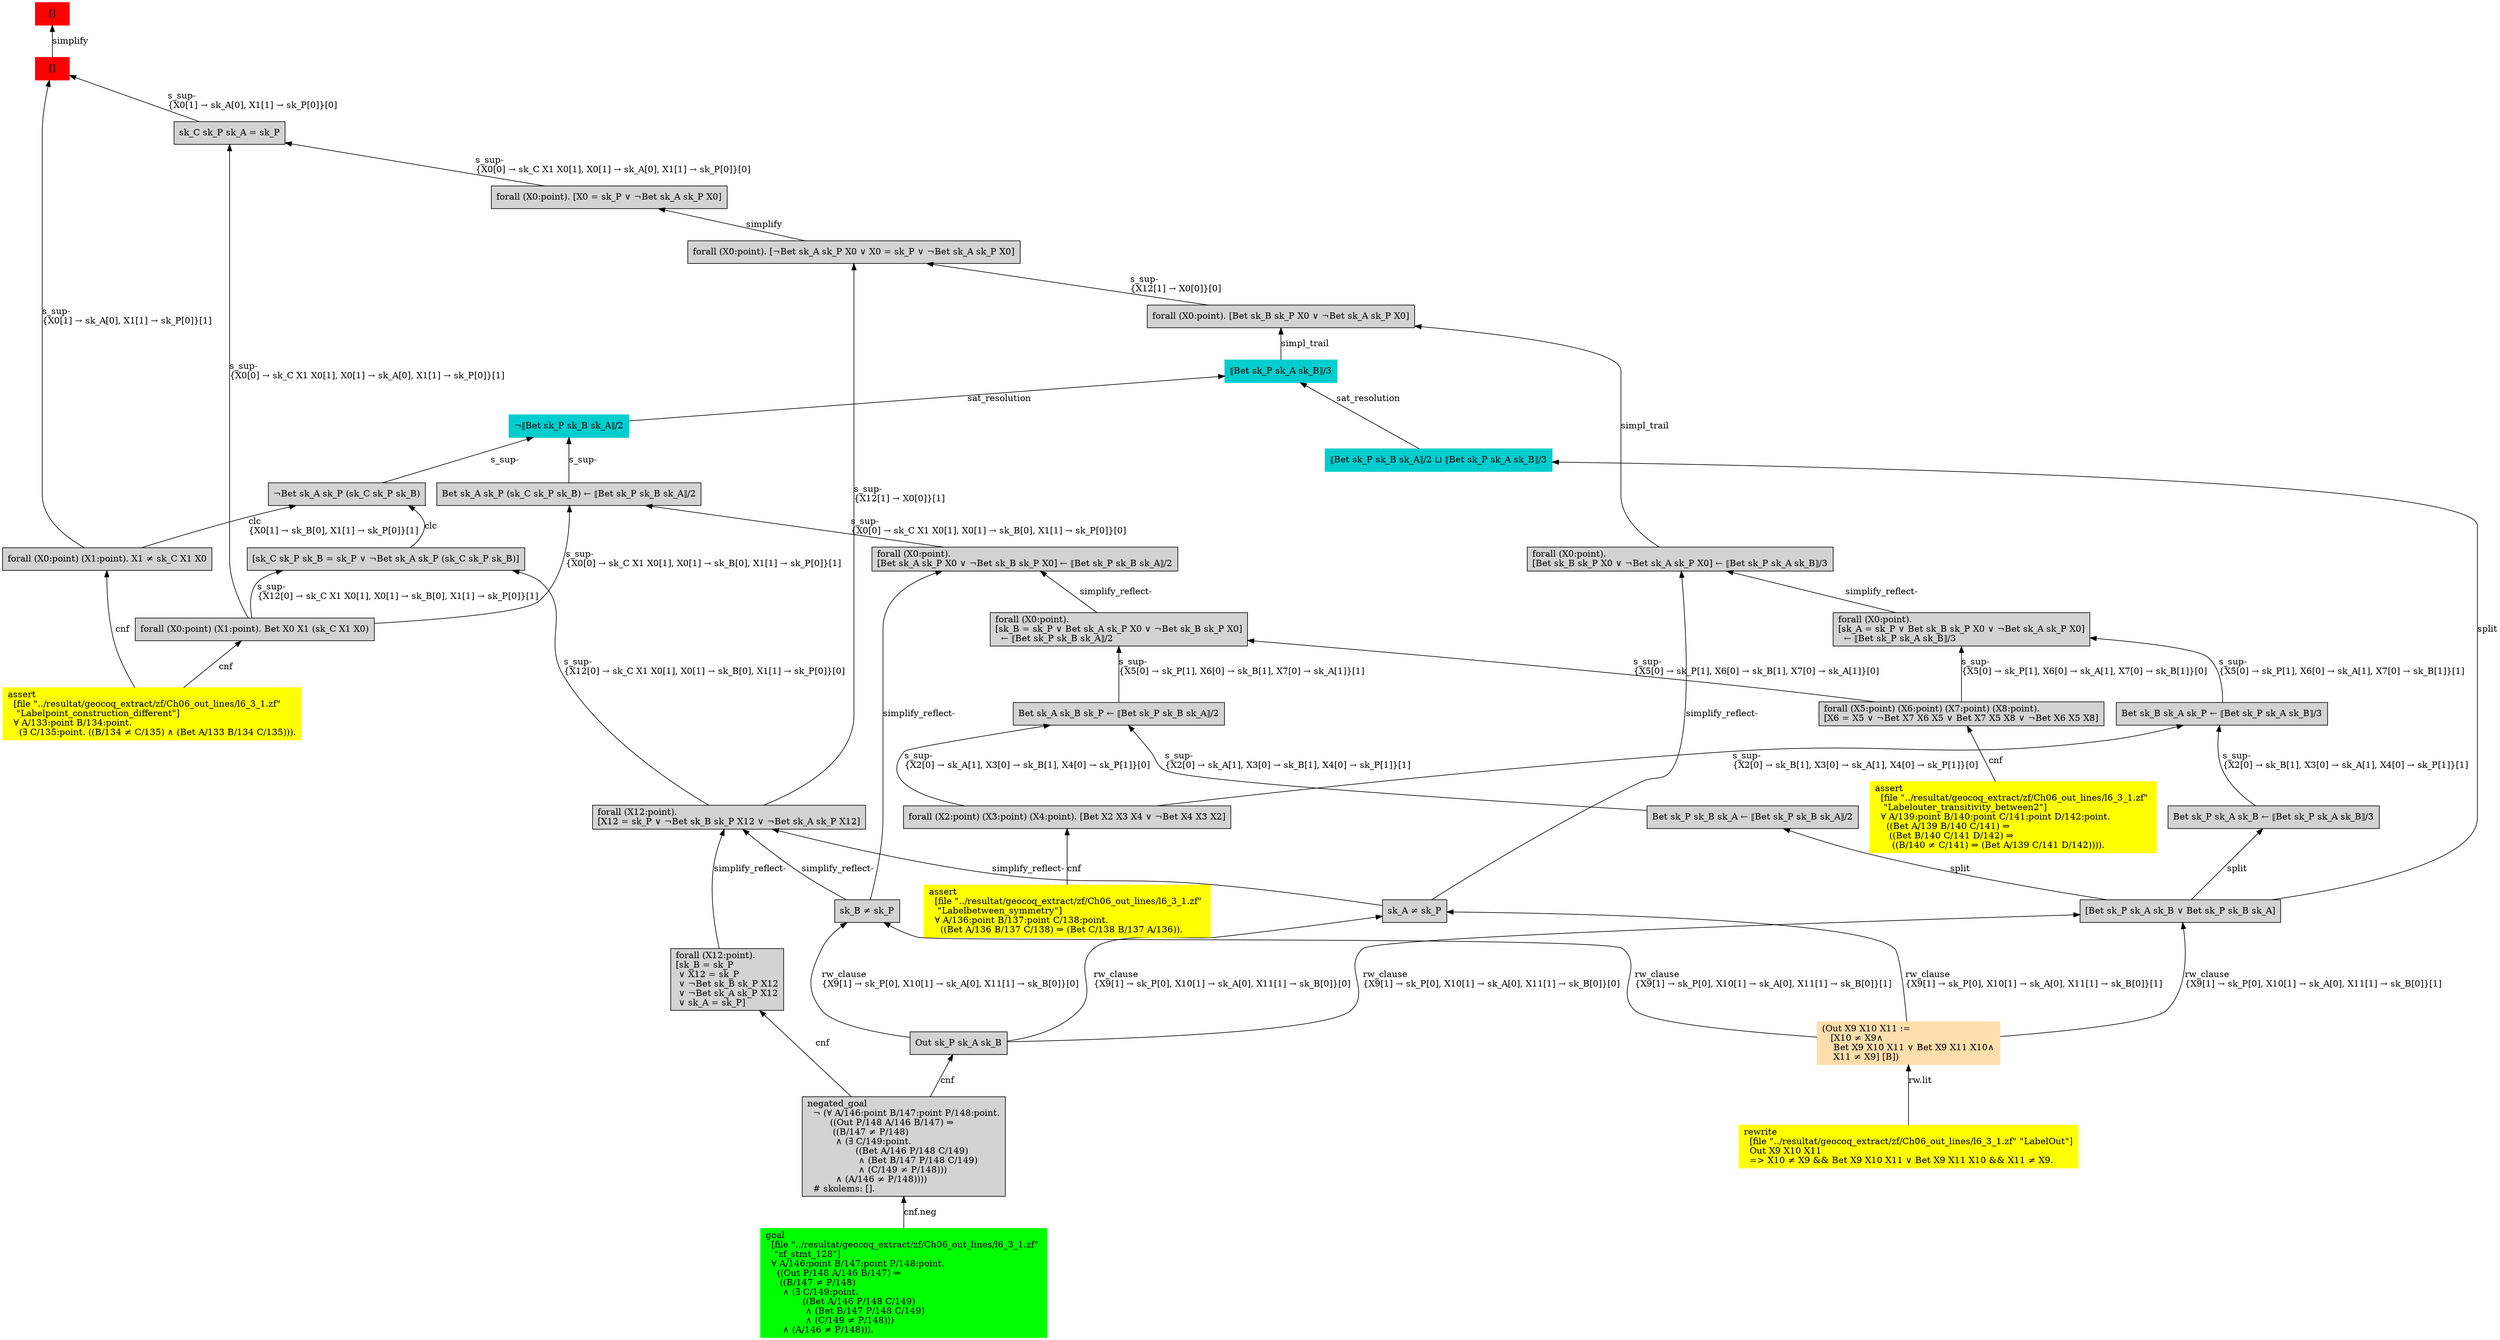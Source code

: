 digraph "unsat_graph" {
  vertex_0 [color=red, label="[]", shape=box, style=filled];
  vertex_0 -> vertex_1 [label="simplify", dir="back"];
  vertex_1 [color=red, label="[]", shape=box, style=filled];
  vertex_1 -> vertex_2 [label="s_sup-\l\{X0[1] → sk_A[0], X1[1] → sk_P[0]\}[1]\l", dir="back"];
  vertex_2 [shape=box, label="forall (X0:point) (X1:point). X1 ≠ sk_C X1 X0\l", style=filled];
  vertex_2 -> vertex_3 [label="cnf", dir="back"];
  vertex_3 [color=yellow, shape=box, label="assert\l  [file \"../resultat/geocoq_extract/zf/Ch06_out_lines/l6_3_1.zf\" \l   \"Labelpoint_construction_different\"]\l  ∀ A/133:point B/134:point.\l    (∃ C/135:point. ((B/134 ≠ C/135) ∧ (Bet A/133 B/134 C/135))).\l", style=filled];
  vertex_1 -> vertex_4 [label="s_sup-\l\{X0[1] → sk_A[0], X1[1] → sk_P[0]\}[0]\l", dir="back"];
  vertex_4 [shape=box, label="sk_C sk_P sk_A = sk_P\l", style=filled];
  vertex_4 -> vertex_5 [label="s_sup-\l\{X0[0] → sk_C X1 X0[1], X0[1] → sk_A[0], X1[1] → sk_P[0]\}[0]\l", dir="back"];
  vertex_5 [shape=box, label="forall (X0:point). [X0 = sk_P ∨ ¬Bet sk_A sk_P X0]\l", style=filled];
  vertex_5 -> vertex_6 [label="simplify", dir="back"];
  vertex_6 [shape=box, label="forall (X0:point). [¬Bet sk_A sk_P X0 ∨ X0 = sk_P ∨ ¬Bet sk_A sk_P X0]\l", style=filled];
  vertex_6 -> vertex_7 [label="s_sup-\l\{X12[1] → X0[0]\}[1]\l", dir="back"];
  vertex_7 [shape=box, label="forall (X12:point).\l[X12 = sk_P ∨ ¬Bet sk_B sk_P X12 ∨ ¬Bet sk_A sk_P X12]\l", style=filled];
  vertex_7 -> vertex_8 [label="simplify_reflect-", dir="back"];
  vertex_8 [shape=box, label="sk_B ≠ sk_P\l", style=filled];
  vertex_8 -> vertex_9 [label="rw_clause\l\{X9[1] → sk_P[0], X10[1] → sk_A[0], X11[1] → sk_B[0]\}[1]\l", dir="back"];
  vertex_9 [color=navajowhite, shape=box, label="(Out X9 X10 X11 :=\l   [X10 ≠ X9∧\l    Bet X9 X10 X11 ∨ Bet X9 X11 X10∧\l    X11 ≠ X9] [B])\l", style=filled];
  vertex_9 -> vertex_10 [label="rw.lit", dir="back"];
  vertex_10 [color=yellow, shape=box, label="rewrite\l  [file \"../resultat/geocoq_extract/zf/Ch06_out_lines/l6_3_1.zf\" \"LabelOut\"]\l  Out X9 X10 X11\l  =\> X10 ≠ X9 && Bet X9 X10 X11 ∨ Bet X9 X11 X10 && X11 ≠ X9.\l", style=filled];
  vertex_8 -> vertex_11 [label="rw_clause\l\{X9[1] → sk_P[0], X10[1] → sk_A[0], X11[1] → sk_B[0]\}[0]\l", dir="back"];
  vertex_11 [shape=box, label="Out sk_P sk_A sk_B\l", style=filled];
  vertex_11 -> vertex_12 [label="cnf", dir="back"];
  vertex_12 [shape=box, label="negated_goal\l  ¬ (∀ A/146:point B/147:point P/148:point.\l        ((Out P/148 A/146 B/147) ⇒\l         ((B/147 ≠ P/148)\l          ∧ (∃ C/149:point.\l                 ((Bet A/146 P/148 C/149)\l                  ∧ (Bet B/147 P/148 C/149)\l                  ∧ (C/149 ≠ P/148)))\l          ∧ (A/146 ≠ P/148))))\l  # skolems: [].\l", style=filled];
  vertex_12 -> vertex_13 [label="cnf.neg", dir="back"];
  vertex_13 [color=green, shape=box, label="goal\l  [file \"../resultat/geocoq_extract/zf/Ch06_out_lines/l6_3_1.zf\" \l   \"zf_stmt_128\"]\l  ∀ A/146:point B/147:point P/148:point.\l    ((Out P/148 A/146 B/147) ⇒\l     ((B/147 ≠ P/148)\l      ∧ (∃ C/149:point.\l             ((Bet A/146 P/148 C/149)\l              ∧ (Bet B/147 P/148 C/149)\l              ∧ (C/149 ≠ P/148)))\l      ∧ (A/146 ≠ P/148))).\l", style=filled];
  vertex_7 -> vertex_14 [label="simplify_reflect-", dir="back"];
  vertex_14 [shape=box, label="sk_A ≠ sk_P\l", style=filled];
  vertex_14 -> vertex_9 [label="rw_clause\l\{X9[1] → sk_P[0], X10[1] → sk_A[0], X11[1] → sk_B[0]\}[1]\l", dir="back"];
  vertex_14 -> vertex_11 [label="rw_clause\l\{X9[1] → sk_P[0], X10[1] → sk_A[0], X11[1] → sk_B[0]\}[0]\l", dir="back"];
  vertex_7 -> vertex_15 [label="simplify_reflect-", dir="back"];
  vertex_15 [shape=box, label="forall (X12:point).\l[sk_B = sk_P\l ∨ X12 = sk_P\l ∨ ¬Bet sk_B sk_P X12\l ∨ ¬Bet sk_A sk_P X12\l ∨ sk_A = sk_P]\l", style=filled];
  vertex_15 -> vertex_12 [label="cnf", dir="back"];
  vertex_6 -> vertex_16 [label="s_sup-\l\{X12[1] → X0[0]\}[0]\l", dir="back"];
  vertex_16 [shape=box, label="forall (X0:point). [Bet sk_B sk_P X0 ∨ ¬Bet sk_A sk_P X0]\l", style=filled];
  vertex_16 -> vertex_17 [label="simpl_trail", dir="back"];
  vertex_17 [color=cyan3, shape=box, label="⟦Bet sk_P sk_A sk_B⟧/3\l", style=filled];
  vertex_17 -> vertex_18 [label="sat_resolution", dir="back"];
  vertex_18 [color=cyan3, shape=box, label="¬⟦Bet sk_P sk_B sk_A⟧/2\l", style=filled];
  vertex_18 -> vertex_19 [label="s_sup-\l", dir="back"];
  vertex_19 [shape=box, label="¬Bet sk_A sk_P (sk_C sk_P sk_B)\l", style=filled];
  vertex_19 -> vertex_2 [label="clc\l\{X0[1] → sk_B[0], X1[1] → sk_P[0]\}[1]\l", dir="back"];
  vertex_19 -> vertex_20 [label="clc", dir="back"];
  vertex_20 [shape=box, label="[sk_C sk_P sk_B = sk_P ∨ ¬Bet sk_A sk_P (sk_C sk_P sk_B)]\l", style=filled];
  vertex_20 -> vertex_7 [label="s_sup-\l\{X12[0] → sk_C X1 X0[1], X0[1] → sk_B[0], X1[1] → sk_P[0]\}[0]\l", dir="back"];
  vertex_20 -> vertex_21 [label="s_sup-\l\{X12[0] → sk_C X1 X0[1], X0[1] → sk_B[0], X1[1] → sk_P[0]\}[1]\l", dir="back"];
  vertex_21 [shape=box, label="forall (X0:point) (X1:point). Bet X0 X1 (sk_C X1 X0)\l", style=filled];
  vertex_21 -> vertex_3 [label="cnf", dir="back"];
  vertex_18 -> vertex_22 [label="s_sup-\l", dir="back"];
  vertex_22 [shape=box, label="Bet sk_A sk_P (sk_C sk_P sk_B) ← ⟦Bet sk_P sk_B sk_A⟧/2\l", style=filled];
  vertex_22 -> vertex_23 [label="s_sup-\l\{X0[0] → sk_C X1 X0[1], X0[1] → sk_B[0], X1[1] → sk_P[0]\}[0]\l", dir="back"];
  vertex_23 [shape=box, label="forall (X0:point).\l[Bet sk_A sk_P X0 ∨ ¬Bet sk_B sk_P X0] ← ⟦Bet sk_P sk_B sk_A⟧/2\l", style=filled];
  vertex_23 -> vertex_8 [label="simplify_reflect-", dir="back"];
  vertex_23 -> vertex_24 [label="simplify_reflect-", dir="back"];
  vertex_24 [shape=box, label="forall (X0:point).\l[sk_B = sk_P ∨ Bet sk_A sk_P X0 ∨ ¬Bet sk_B sk_P X0]\l  ← ⟦Bet sk_P sk_B sk_A⟧/2\l", style=filled];
  vertex_24 -> vertex_25 [label="s_sup-\l\{X5[0] → sk_P[1], X6[0] → sk_B[1], X7[0] → sk_A[1]\}[0]\l", dir="back"];
  vertex_25 [shape=box, label="forall (X5:point) (X6:point) (X7:point) (X8:point).\l[X6 = X5 ∨ ¬Bet X7 X6 X5 ∨ Bet X7 X5 X8 ∨ ¬Bet X6 X5 X8]\l", style=filled];
  vertex_25 -> vertex_26 [label="cnf", dir="back"];
  vertex_26 [color=yellow, shape=box, label="assert\l  [file \"../resultat/geocoq_extract/zf/Ch06_out_lines/l6_3_1.zf\" \l   \"Labelouter_transitivity_between2\"]\l  ∀ A/139:point B/140:point C/141:point D/142:point.\l    ((Bet A/139 B/140 C/141) ⇒\l     ((Bet B/140 C/141 D/142) ⇒\l      ((B/140 ≠ C/141) ⇒ (Bet A/139 C/141 D/142)))).\l", style=filled];
  vertex_24 -> vertex_27 [label="s_sup-\l\{X5[0] → sk_P[1], X6[0] → sk_B[1], X7[0] → sk_A[1]\}[1]\l", dir="back"];
  vertex_27 [shape=box, label="Bet sk_A sk_B sk_P ← ⟦Bet sk_P sk_B sk_A⟧/2\l", style=filled];
  vertex_27 -> vertex_28 [label="s_sup-\l\{X2[0] → sk_A[1], X3[0] → sk_B[1], X4[0] → sk_P[1]\}[0]\l", dir="back"];
  vertex_28 [shape=box, label="forall (X2:point) (X3:point) (X4:point). [Bet X2 X3 X4 ∨ ¬Bet X4 X3 X2]\l", style=filled];
  vertex_28 -> vertex_29 [label="cnf", dir="back"];
  vertex_29 [color=yellow, shape=box, label="assert\l  [file \"../resultat/geocoq_extract/zf/Ch06_out_lines/l6_3_1.zf\" \l   \"Labelbetween_symmetry\"]\l  ∀ A/136:point B/137:point C/138:point.\l    ((Bet A/136 B/137 C/138) ⇒ (Bet C/138 B/137 A/136)).\l", style=filled];
  vertex_27 -> vertex_30 [label="s_sup-\l\{X2[0] → sk_A[1], X3[0] → sk_B[1], X4[0] → sk_P[1]\}[1]\l", dir="back"];
  vertex_30 [shape=box, label="Bet sk_P sk_B sk_A ← ⟦Bet sk_P sk_B sk_A⟧/2\l", style=filled];
  vertex_30 -> vertex_31 [label="split", dir="back"];
  vertex_31 [shape=box, label="[Bet sk_P sk_A sk_B ∨ Bet sk_P sk_B sk_A]\l", style=filled];
  vertex_31 -> vertex_9 [label="rw_clause\l\{X9[1] → sk_P[0], X10[1] → sk_A[0], X11[1] → sk_B[0]\}[1]\l", dir="back"];
  vertex_31 -> vertex_11 [label="rw_clause\l\{X9[1] → sk_P[0], X10[1] → sk_A[0], X11[1] → sk_B[0]\}[0]\l", dir="back"];
  vertex_22 -> vertex_21 [label="s_sup-\l\{X0[0] → sk_C X1 X0[1], X0[1] → sk_B[0], X1[1] → sk_P[0]\}[1]\l", dir="back"];
  vertex_17 -> vertex_32 [label="sat_resolution", dir="back"];
  vertex_32 [color=cyan3, shape=box, label="⟦Bet sk_P sk_B sk_A⟧/2 ⊔ ⟦Bet sk_P sk_A sk_B⟧/3\l", style=filled];
  vertex_32 -> vertex_31 [label="split", dir="back"];
  vertex_16 -> vertex_33 [label="simpl_trail", dir="back"];
  vertex_33 [shape=box, label="forall (X0:point).\l[Bet sk_B sk_P X0 ∨ ¬Bet sk_A sk_P X0] ← ⟦Bet sk_P sk_A sk_B⟧/3\l", style=filled];
  vertex_33 -> vertex_14 [label="simplify_reflect-", dir="back"];
  vertex_33 -> vertex_34 [label="simplify_reflect-", dir="back"];
  vertex_34 [shape=box, label="forall (X0:point).\l[sk_A = sk_P ∨ Bet sk_B sk_P X0 ∨ ¬Bet sk_A sk_P X0]\l  ← ⟦Bet sk_P sk_A sk_B⟧/3\l", style=filled];
  vertex_34 -> vertex_25 [label="s_sup-\l\{X5[0] → sk_P[1], X6[0] → sk_A[1], X7[0] → sk_B[1]\}[0]\l", dir="back"];
  vertex_34 -> vertex_35 [label="s_sup-\l\{X5[0] → sk_P[1], X6[0] → sk_A[1], X7[0] → sk_B[1]\}[1]\l", dir="back"];
  vertex_35 [shape=box, label="Bet sk_B sk_A sk_P ← ⟦Bet sk_P sk_A sk_B⟧/3\l", style=filled];
  vertex_35 -> vertex_28 [label="s_sup-\l\{X2[0] → sk_B[1], X3[0] → sk_A[1], X4[0] → sk_P[1]\}[0]\l", dir="back"];
  vertex_35 -> vertex_36 [label="s_sup-\l\{X2[0] → sk_B[1], X3[0] → sk_A[1], X4[0] → sk_P[1]\}[1]\l", dir="back"];
  vertex_36 [shape=box, label="Bet sk_P sk_A sk_B ← ⟦Bet sk_P sk_A sk_B⟧/3\l", style=filled];
  vertex_36 -> vertex_31 [label="split", dir="back"];
  vertex_4 -> vertex_21 [label="s_sup-\l\{X0[0] → sk_C X1 X0[1], X0[1] → sk_A[0], X1[1] → sk_P[0]\}[1]\l", dir="back"];
  }


